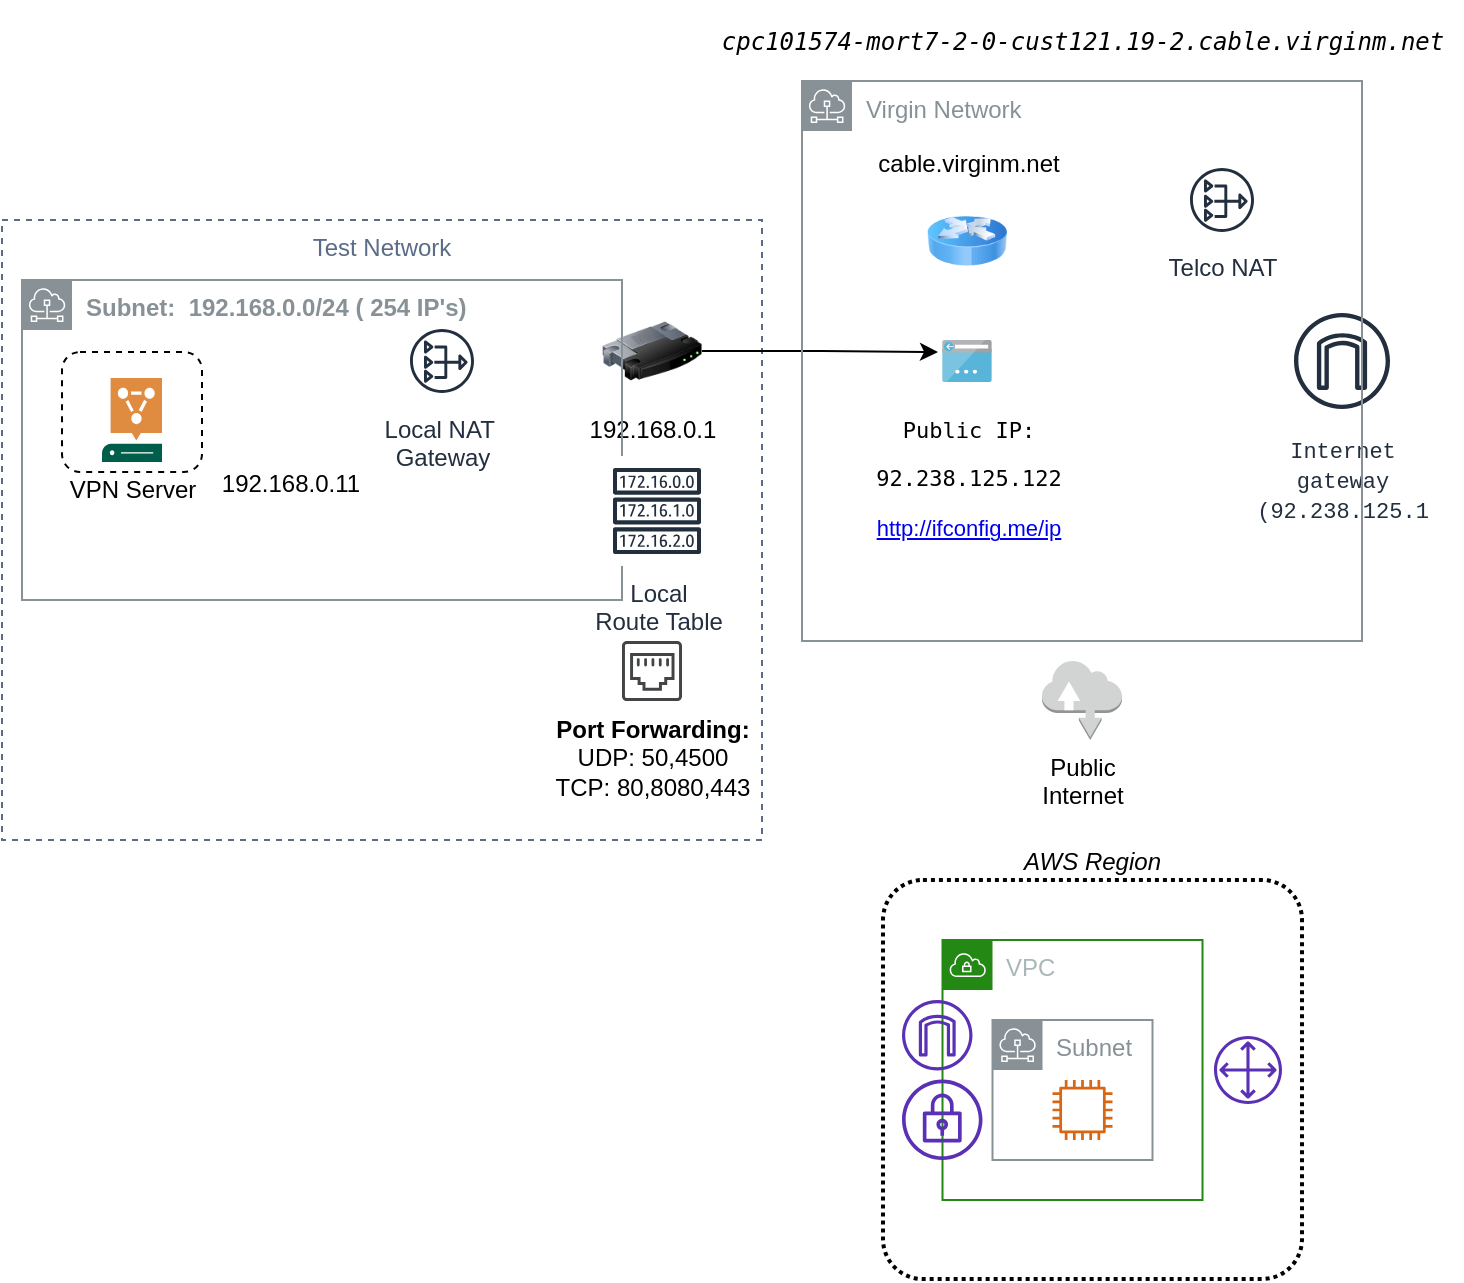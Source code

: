 <mxfile version="12.9.13" type="device"><diagram id="bmEOVZxl8KFguUnB2dNa" name="Page-1"><mxGraphModel dx="2134" dy="752" grid="1" gridSize="10" guides="1" tooltips="1" connect="1" arrows="1" fold="1" page="1" pageScale="1" pageWidth="827" pageHeight="1169" math="0" shadow="0"><root><mxCell id="0"/><mxCell id="1" parent="0"/><mxCell id="kh2AfQRaJzSOt-2tjARd-30" value="" style="rounded=1;whiteSpace=wrap;html=1;dashed=1;" vertex="1" parent="1"><mxGeometry x="10" y="176" width="70" height="60" as="geometry"/></mxCell><mxCell id="kh2AfQRaJzSOt-2tjARd-1" value="Test Network" style="fillColor=none;strokeColor=#5A6C86;dashed=1;verticalAlign=top;fontStyle=0;fontColor=#5A6C86;" vertex="1" parent="1"><mxGeometry x="-20" y="110" width="380" height="310" as="geometry"/></mxCell><mxCell id="kh2AfQRaJzSOt-2tjARd-2" value="cable.virginm.net" style="image;html=1;labelBackgroundColor=#ffffff;image=img/lib/clip_art/networking/Router_Icon_128x128.png;labelPosition=center;verticalLabelPosition=top;align=center;verticalAlign=bottom;" vertex="1" parent="1"><mxGeometry x="442.5" y="90.5" width="40" height="60" as="geometry"/></mxCell><mxCell id="kh2AfQRaJzSOt-2tjARd-3" value="192.168.0.11" style="shape=image;html=1;verticalAlign=top;verticalLabelPosition=bottom;labelBackgroundColor=#ffffff;imageAspect=0;aspect=fixed;image=https://cdn0.iconfinder.com/data/icons/devices-42/512/Macbook-128.png" vertex="1" parent="1"><mxGeometry x="90" y="160" width="68" height="68" as="geometry"/></mxCell><mxCell id="kh2AfQRaJzSOt-2tjARd-4" value="&lt;pre style=&quot;overflow-wrap: break-word ; font-size: 11px&quot;&gt;&lt;font style=&quot;font-size: 11px&quot;&gt;Public IP:&lt;/font&gt;&lt;/pre&gt;&lt;pre style=&quot;overflow-wrap: break-word ; font-size: 11px&quot;&gt;&lt;font style=&quot;font-size: 11px&quot;&gt;92.238.125.122&lt;/font&gt;&lt;/pre&gt;&lt;a href=&quot;http://ifconfig.me/ip&quot; style=&quot;font-size: 11px&quot;&gt;&lt;font style=&quot;font-size: 11px&quot;&gt;http://ifconfig.me/ip&lt;/font&gt;&lt;/a&gt;" style="aspect=fixed;html=1;points=[];align=center;image;fontSize=12;image=img/lib/mscae/App_Service_IPAddress.svg;" vertex="1" parent="1"><mxGeometry x="450" y="170" width="25" height="21" as="geometry"/></mxCell><mxCell id="kh2AfQRaJzSOt-2tjARd-12" style="edgeStyle=orthogonalEdgeStyle;rounded=0;orthogonalLoop=1;jettySize=auto;html=1;entryX=-0.08;entryY=0.286;entryDx=0;entryDy=0;entryPerimeter=0;" edge="1" parent="1" source="kh2AfQRaJzSOt-2tjARd-5" target="kh2AfQRaJzSOt-2tjARd-4"><mxGeometry relative="1" as="geometry"/></mxCell><mxCell id="kh2AfQRaJzSOt-2tjARd-5" value="192.168.0.1" style="image;html=1;labelBackgroundColor=#ffffff;image=img/lib/clip_art/networking/Router_128x128.png" vertex="1" parent="1"><mxGeometry x="280" y="150.5" width="50" height="50" as="geometry"/></mxCell><mxCell id="kh2AfQRaJzSOt-2tjARd-6" value="&lt;b&gt;Subnet:&amp;nbsp; 192.168.0.0/24 ( 254 IP's)&lt;/b&gt;" style="outlineConnect=0;gradientColor=none;html=1;whiteSpace=wrap;fontSize=12;fontStyle=0;shape=mxgraph.aws4.group;grIcon=mxgraph.aws4.group_subnet;strokeColor=#879196;fillColor=none;verticalAlign=top;align=left;spacingLeft=30;fontColor=#879196;dashed=0;" vertex="1" parent="1"><mxGeometry x="-10" y="140" width="300" height="160" as="geometry"/></mxCell><mxCell id="kh2AfQRaJzSOt-2tjARd-7" value="Local&lt;br&gt;Route Table" style="outlineConnect=0;fontColor=#232F3E;gradientColor=none;strokeColor=#232F3E;fillColor=#ffffff;dashed=0;verticalLabelPosition=bottom;verticalAlign=top;align=center;html=1;fontSize=12;fontStyle=0;aspect=fixed;shape=mxgraph.aws4.resourceIcon;resIcon=mxgraph.aws4.route_table;" vertex="1" parent="1"><mxGeometry x="280" y="228" width="55" height="55" as="geometry"/></mxCell><mxCell id="kh2AfQRaJzSOt-2tjARd-11" value="Local NAT&amp;nbsp;&lt;br&gt;Gateway" style="outlineConnect=0;fontColor=#232F3E;gradientColor=none;strokeColor=#232F3E;fillColor=#ffffff;dashed=0;verticalLabelPosition=bottom;verticalAlign=top;align=center;html=1;fontSize=12;fontStyle=0;aspect=fixed;shape=mxgraph.aws4.resourceIcon;resIcon=mxgraph.aws4.nat_gateway;" vertex="1" parent="1"><mxGeometry x="180" y="160.5" width="40" height="40" as="geometry"/></mxCell><mxCell id="kh2AfQRaJzSOt-2tjARd-13" value="&lt;font face=&quot;Courier New&quot; style=&quot;font-size: 11px&quot;&gt;Internet&lt;br&gt;gateway&lt;br&gt;(&lt;span style=&quot;text-align: left&quot;&gt;92.238.125.1&lt;/span&gt;&lt;/font&gt;" style="outlineConnect=0;fontColor=#232F3E;gradientColor=none;strokeColor=#232F3E;fillColor=#ffffff;dashed=0;verticalLabelPosition=bottom;verticalAlign=top;align=center;html=1;fontSize=12;fontStyle=0;aspect=fixed;shape=mxgraph.aws4.resourceIcon;resIcon=mxgraph.aws4.internet_gateway;" vertex="1" parent="1"><mxGeometry x="620" y="150.5" width="60" height="60" as="geometry"/></mxCell><mxCell id="kh2AfQRaJzSOt-2tjARd-14" value="Virgin Network" style="outlineConnect=0;gradientColor=none;html=1;whiteSpace=wrap;fontSize=12;fontStyle=0;shape=mxgraph.aws4.group;grIcon=mxgraph.aws4.group_subnet;strokeColor=#879196;fillColor=none;verticalAlign=top;align=left;spacingLeft=30;fontColor=#879196;dashed=0;" vertex="1" parent="1"><mxGeometry x="380" y="40.5" width="280" height="280" as="geometry"/></mxCell><mxCell id="kh2AfQRaJzSOt-2tjARd-15" value="Telco NAT" style="outlineConnect=0;fontColor=#232F3E;gradientColor=none;strokeColor=#232F3E;fillColor=#ffffff;dashed=0;verticalLabelPosition=bottom;verticalAlign=top;align=center;html=1;fontSize=12;fontStyle=0;aspect=fixed;shape=mxgraph.aws4.resourceIcon;resIcon=mxgraph.aws4.nat_gateway;" vertex="1" parent="1"><mxGeometry x="570" y="80" width="40" height="40" as="geometry"/></mxCell><mxCell id="kh2AfQRaJzSOt-2tjARd-16" value="Public&lt;br&gt;Internet" style="outlineConnect=0;dashed=0;verticalLabelPosition=bottom;verticalAlign=top;align=center;html=1;shape=mxgraph.aws3.internet;fillColor=#D2D3D3;gradientColor=none;" vertex="1" parent="1"><mxGeometry x="500" y="330" width="40" height="40" as="geometry"/></mxCell><mxCell id="kh2AfQRaJzSOt-2tjARd-19" value="&lt;b&gt;Port Forwarding:&lt;/b&gt;&lt;br&gt;UDP: 50,4500&lt;br&gt;TCP: 80,8080,443" style="pointerEvents=1;shadow=0;dashed=0;html=1;strokeColor=none;fillColor=#434445;aspect=fixed;labelPosition=center;verticalLabelPosition=bottom;verticalAlign=top;align=center;outlineConnect=0;shape=mxgraph.vvd.ethernet_port;" vertex="1" parent="1"><mxGeometry x="290" y="320.5" width="30" height="30" as="geometry"/></mxCell><mxCell id="kh2AfQRaJzSOt-2tjARd-20" value="&lt;pre&gt;&lt;i&gt;cpc101574-mort7-2-0-cust121.19-2.cable.virginm.net&lt;/i&gt;&lt;/pre&gt;" style="text;html=1;align=center;verticalAlign=middle;resizable=0;points=[];autosize=1;" vertex="1" parent="1"><mxGeometry x="330" y="0.5" width="380" height="40" as="geometry"/></mxCell><mxCell id="kh2AfQRaJzSOt-2tjARd-21" value="VPC" style="points=[[0,0],[0.25,0],[0.5,0],[0.75,0],[1,0],[1,0.25],[1,0.5],[1,0.75],[1,1],[0.75,1],[0.5,1],[0.25,1],[0,1],[0,0.75],[0,0.5],[0,0.25]];outlineConnect=0;gradientColor=none;html=1;whiteSpace=wrap;fontSize=12;fontStyle=0;shape=mxgraph.aws4.group;grIcon=mxgraph.aws4.group_vpc;strokeColor=#248814;fillColor=none;verticalAlign=top;align=left;spacingLeft=30;fontColor=#AAB7B8;dashed=0;" vertex="1" parent="1"><mxGeometry x="450.25" y="470" width="130" height="130" as="geometry"/></mxCell><mxCell id="kh2AfQRaJzSOt-2tjARd-22" value="AWS Region" style="rounded=1;arcSize=10;dashed=1;fillColor=none;gradientColor=none;dashPattern=1 1;strokeWidth=2;labelPosition=center;verticalLabelPosition=top;align=center;verticalAlign=bottom;fontStyle=2" vertex="1" parent="1"><mxGeometry x="420.5" y="440" width="209.5" height="199.5" as="geometry"/></mxCell><mxCell id="kh2AfQRaJzSOt-2tjARd-23" value="" style="shape=image;html=1;verticalAlign=top;verticalLabelPosition=bottom;labelBackgroundColor=#ffffff;imageAspect=0;aspect=fixed;image=https://cdn1.iconfinder.com/data/icons/european-country-flags/83/ireland-128.png" vertex="1" parent="1"><mxGeometry x="580.25" y="440" width="30" height="30" as="geometry"/></mxCell><mxCell id="kh2AfQRaJzSOt-2tjARd-24" value="Subnet" style="outlineConnect=0;gradientColor=none;html=1;whiteSpace=wrap;fontSize=12;fontStyle=0;shape=mxgraph.aws4.group;grIcon=mxgraph.aws4.group_subnet;strokeColor=#879196;fillColor=none;verticalAlign=top;align=left;spacingLeft=30;fontColor=#879196;dashed=0;" vertex="1" parent="1"><mxGeometry x="475.25" y="510" width="80" height="70" as="geometry"/></mxCell><mxCell id="kh2AfQRaJzSOt-2tjARd-25" value="" style="outlineConnect=0;fontColor=#232F3E;gradientColor=none;fillColor=#D86613;strokeColor=none;dashed=0;verticalLabelPosition=bottom;verticalAlign=top;align=center;html=1;fontSize=12;fontStyle=0;aspect=fixed;pointerEvents=1;shape=mxgraph.aws4.instance2;" vertex="1" parent="1"><mxGeometry x="505.25" y="540" width="30" height="30" as="geometry"/></mxCell><mxCell id="kh2AfQRaJzSOt-2tjARd-26" value="" style="outlineConnect=0;fontColor=#232F3E;gradientColor=none;fillColor=#5A30B5;strokeColor=none;dashed=0;verticalLabelPosition=bottom;verticalAlign=top;align=center;html=1;fontSize=12;fontStyle=0;aspect=fixed;pointerEvents=1;shape=mxgraph.aws4.internet_gateway;" vertex="1" parent="1"><mxGeometry x="430" y="500" width="35.25" height="35.25" as="geometry"/></mxCell><mxCell id="kh2AfQRaJzSOt-2tjARd-27" value="" style="outlineConnect=0;fontColor=#232F3E;gradientColor=none;fillColor=#5A30B5;strokeColor=none;dashed=0;verticalLabelPosition=bottom;verticalAlign=top;align=center;html=1;fontSize=12;fontStyle=0;aspect=fixed;pointerEvents=1;shape=mxgraph.aws4.vpn_gateway;" vertex="1" parent="1"><mxGeometry x="430" y="539.75" width="40.25" height="40.25" as="geometry"/></mxCell><mxCell id="kh2AfQRaJzSOt-2tjARd-28" value="VPN Server" style="pointerEvents=1;shadow=0;dashed=0;html=1;strokeColor=none;fillColor=#005F4B;labelPosition=center;verticalLabelPosition=bottom;verticalAlign=top;align=center;outlineConnect=0;shape=mxgraph.veeam2.vpn_server;" vertex="1" parent="1"><mxGeometry x="30" y="189" width="30" height="42" as="geometry"/></mxCell><mxCell id="kh2AfQRaJzSOt-2tjARd-31" value="" style="outlineConnect=0;fontColor=#232F3E;gradientColor=none;fillColor=#5A30B5;strokeColor=none;dashed=0;verticalLabelPosition=bottom;verticalAlign=top;align=center;html=1;fontSize=12;fontStyle=0;aspect=fixed;pointerEvents=1;shape=mxgraph.aws4.customer_gateway;" vertex="1" parent="1"><mxGeometry x="586" y="518" width="34" height="34" as="geometry"/></mxCell></root></mxGraphModel></diagram></mxfile>